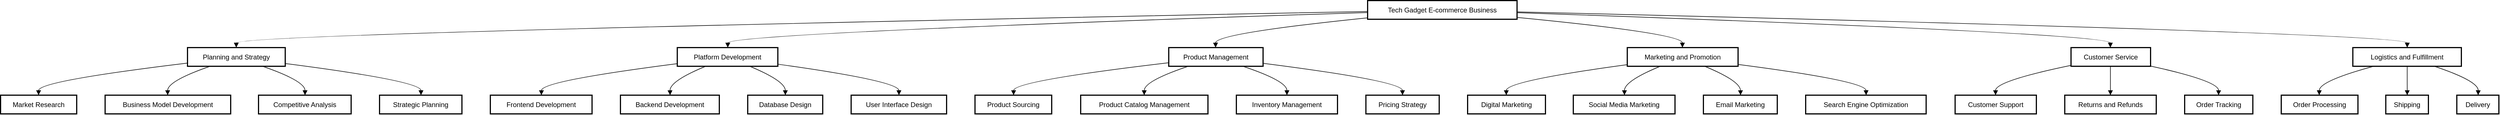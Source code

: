 <mxfile version="24.3.0" type="github">
  <diagram name="Page-1" id="5bFAorU3B1HsvQdMwneg">
    <mxGraphModel dx="3000" dy="1591" grid="1" gridSize="10" guides="1" tooltips="1" connect="1" arrows="1" fold="1" page="1" pageScale="1" pageWidth="850" pageHeight="1100" math="0" shadow="0">
      <root>
        <mxCell id="0" />
        <mxCell id="1" parent="0" />
        <mxCell id="lTbTOIu3qndnvzwhjAEl-1" value="Tech Gadget E-commerce Business" style="whiteSpace=wrap;strokeWidth=2;" vertex="1" parent="1">
          <mxGeometry x="2426" y="20" width="263" height="33" as="geometry" />
        </mxCell>
        <mxCell id="lTbTOIu3qndnvzwhjAEl-2" value="Planning and Strategy" style="whiteSpace=wrap;strokeWidth=2;" vertex="1" parent="1">
          <mxGeometry x="349" y="103" width="172" height="33" as="geometry" />
        </mxCell>
        <mxCell id="lTbTOIu3qndnvzwhjAEl-3" value="Market Research" style="whiteSpace=wrap;strokeWidth=2;" vertex="1" parent="1">
          <mxGeometry x="20" y="187" width="134" height="33" as="geometry" />
        </mxCell>
        <mxCell id="lTbTOIu3qndnvzwhjAEl-4" value="Business Model Development" style="whiteSpace=wrap;strokeWidth=2;" vertex="1" parent="1">
          <mxGeometry x="204" y="187" width="221" height="33" as="geometry" />
        </mxCell>
        <mxCell id="lTbTOIu3qndnvzwhjAEl-5" value="Competitive Analysis" style="whiteSpace=wrap;strokeWidth=2;" vertex="1" parent="1">
          <mxGeometry x="474" y="187" width="163" height="33" as="geometry" />
        </mxCell>
        <mxCell id="lTbTOIu3qndnvzwhjAEl-6" value="Strategic Planning" style="whiteSpace=wrap;strokeWidth=2;" vertex="1" parent="1">
          <mxGeometry x="687" y="187" width="145" height="33" as="geometry" />
        </mxCell>
        <mxCell id="lTbTOIu3qndnvzwhjAEl-7" value="Platform Development" style="whiteSpace=wrap;strokeWidth=2;" vertex="1" parent="1">
          <mxGeometry x="1211" y="103" width="177" height="33" as="geometry" />
        </mxCell>
        <mxCell id="lTbTOIu3qndnvzwhjAEl-8" value="Frontend Development" style="whiteSpace=wrap;strokeWidth=2;" vertex="1" parent="1">
          <mxGeometry x="882" y="187" width="179" height="33" as="geometry" />
        </mxCell>
        <mxCell id="lTbTOIu3qndnvzwhjAEl-9" value="Backend Development" style="whiteSpace=wrap;strokeWidth=2;" vertex="1" parent="1">
          <mxGeometry x="1111" y="187" width="174" height="33" as="geometry" />
        </mxCell>
        <mxCell id="lTbTOIu3qndnvzwhjAEl-10" value="Database Design" style="whiteSpace=wrap;strokeWidth=2;" vertex="1" parent="1">
          <mxGeometry x="1335" y="187" width="132" height="33" as="geometry" />
        </mxCell>
        <mxCell id="lTbTOIu3qndnvzwhjAEl-11" value="User Interface Design" style="whiteSpace=wrap;strokeWidth=2;" vertex="1" parent="1">
          <mxGeometry x="1517" y="187" width="168" height="33" as="geometry" />
        </mxCell>
        <mxCell id="lTbTOIu3qndnvzwhjAEl-12" value="Product Management" style="whiteSpace=wrap;strokeWidth=2;" vertex="1" parent="1">
          <mxGeometry x="2076" y="103" width="166" height="33" as="geometry" />
        </mxCell>
        <mxCell id="lTbTOIu3qndnvzwhjAEl-13" value="Product Sourcing" style="whiteSpace=wrap;strokeWidth=2;" vertex="1" parent="1">
          <mxGeometry x="1735" y="187" width="135" height="33" as="geometry" />
        </mxCell>
        <mxCell id="lTbTOIu3qndnvzwhjAEl-14" value="Product Catalog Management" style="whiteSpace=wrap;strokeWidth=2;" vertex="1" parent="1">
          <mxGeometry x="1921" y="187" width="224" height="33" as="geometry" />
        </mxCell>
        <mxCell id="lTbTOIu3qndnvzwhjAEl-15" value="Inventory Management" style="whiteSpace=wrap;strokeWidth=2;" vertex="1" parent="1">
          <mxGeometry x="2195" y="187" width="178" height="33" as="geometry" />
        </mxCell>
        <mxCell id="lTbTOIu3qndnvzwhjAEl-16" value="Pricing Strategy" style="whiteSpace=wrap;strokeWidth=2;" vertex="1" parent="1">
          <mxGeometry x="2423" y="187" width="129" height="33" as="geometry" />
        </mxCell>
        <mxCell id="lTbTOIu3qndnvzwhjAEl-17" value="Marketing and Promotion" style="whiteSpace=wrap;strokeWidth=2;" vertex="1" parent="1">
          <mxGeometry x="2883" y="103" width="195" height="33" as="geometry" />
        </mxCell>
        <mxCell id="lTbTOIu3qndnvzwhjAEl-18" value="Digital Marketing" style="whiteSpace=wrap;strokeWidth=2;" vertex="1" parent="1">
          <mxGeometry x="2602" y="187" width="137" height="33" as="geometry" />
        </mxCell>
        <mxCell id="lTbTOIu3qndnvzwhjAEl-19" value="Social Media Marketing" style="whiteSpace=wrap;strokeWidth=2;" vertex="1" parent="1">
          <mxGeometry x="2788" y="187" width="179" height="33" as="geometry" />
        </mxCell>
        <mxCell id="lTbTOIu3qndnvzwhjAEl-20" value="Email Marketing" style="whiteSpace=wrap;strokeWidth=2;" vertex="1" parent="1">
          <mxGeometry x="3017" y="187" width="130" height="33" as="geometry" />
        </mxCell>
        <mxCell id="lTbTOIu3qndnvzwhjAEl-21" value="Search Engine Optimization" style="whiteSpace=wrap;strokeWidth=2;" vertex="1" parent="1">
          <mxGeometry x="3197" y="187" width="212" height="33" as="geometry" />
        </mxCell>
        <mxCell id="lTbTOIu3qndnvzwhjAEl-22" value="Customer Service" style="whiteSpace=wrap;strokeWidth=2;" vertex="1" parent="1">
          <mxGeometry x="3664" y="103" width="140" height="33" as="geometry" />
        </mxCell>
        <mxCell id="lTbTOIu3qndnvzwhjAEl-23" value="Customer Support" style="whiteSpace=wrap;strokeWidth=2;" vertex="1" parent="1">
          <mxGeometry x="3460" y="187" width="143" height="33" as="geometry" />
        </mxCell>
        <mxCell id="lTbTOIu3qndnvzwhjAEl-24" value="Returns and Refunds" style="whiteSpace=wrap;strokeWidth=2;" vertex="1" parent="1">
          <mxGeometry x="3653" y="187" width="161" height="33" as="geometry" />
        </mxCell>
        <mxCell id="lTbTOIu3qndnvzwhjAEl-25" value="Order Tracking" style="whiteSpace=wrap;strokeWidth=2;" vertex="1" parent="1">
          <mxGeometry x="3864" y="187" width="120" height="33" as="geometry" />
        </mxCell>
        <mxCell id="lTbTOIu3qndnvzwhjAEl-26" value="Logistics and Fulfillment" style="whiteSpace=wrap;strokeWidth=2;" vertex="1" parent="1">
          <mxGeometry x="4160" y="103" width="191" height="33" as="geometry" />
        </mxCell>
        <mxCell id="lTbTOIu3qndnvzwhjAEl-27" value="Order Processing" style="whiteSpace=wrap;strokeWidth=2;" vertex="1" parent="1">
          <mxGeometry x="4034" y="187" width="135" height="33" as="geometry" />
        </mxCell>
        <mxCell id="lTbTOIu3qndnvzwhjAEl-28" value="Shipping" style="whiteSpace=wrap;strokeWidth=2;" vertex="1" parent="1">
          <mxGeometry x="4218" y="187" width="75" height="33" as="geometry" />
        </mxCell>
        <mxCell id="lTbTOIu3qndnvzwhjAEl-29" value="Delivery" style="whiteSpace=wrap;strokeWidth=2;" vertex="1" parent="1">
          <mxGeometry x="4343" y="187" width="74" height="33" as="geometry" />
        </mxCell>
        <mxCell id="lTbTOIu3qndnvzwhjAEl-30" value="" style="curved=1;startArrow=none;endArrow=block;exitX=0.001;exitY=0.584;entryX=0.499;entryY=0.012;rounded=0;" edge="1" parent="1" source="lTbTOIu3qndnvzwhjAEl-1" target="lTbTOIu3qndnvzwhjAEl-2">
          <mxGeometry relative="1" as="geometry">
            <Array as="points">
              <mxPoint x="435" y="78" />
            </Array>
          </mxGeometry>
        </mxCell>
        <mxCell id="lTbTOIu3qndnvzwhjAEl-31" value="" style="curved=1;startArrow=none;endArrow=block;exitX=-0.001;exitY=0.831;entryX=0.499;entryY=-0.006;rounded=0;" edge="1" parent="1" source="lTbTOIu3qndnvzwhjAEl-2" target="lTbTOIu3qndnvzwhjAEl-3">
          <mxGeometry relative="1" as="geometry">
            <Array as="points">
              <mxPoint x="87" y="162" />
            </Array>
          </mxGeometry>
        </mxCell>
        <mxCell id="lTbTOIu3qndnvzwhjAEl-32" value="" style="curved=1;startArrow=none;endArrow=block;exitX=0.218;exitY=1.024;entryX=0.498;entryY=-0.006;rounded=0;" edge="1" parent="1" source="lTbTOIu3qndnvzwhjAEl-2" target="lTbTOIu3qndnvzwhjAEl-4">
          <mxGeometry relative="1" as="geometry">
            <Array as="points">
              <mxPoint x="314" y="162" />
            </Array>
          </mxGeometry>
        </mxCell>
        <mxCell id="lTbTOIu3qndnvzwhjAEl-33" value="" style="curved=1;startArrow=none;endArrow=block;exitX=0.781;exitY=1.024;entryX=0.502;entryY=-0.006;rounded=0;" edge="1" parent="1" source="lTbTOIu3qndnvzwhjAEl-2" target="lTbTOIu3qndnvzwhjAEl-5">
          <mxGeometry relative="1" as="geometry">
            <Array as="points">
              <mxPoint x="556" y="162" />
            </Array>
          </mxGeometry>
        </mxCell>
        <mxCell id="lTbTOIu3qndnvzwhjAEl-34" value="" style="curved=1;startArrow=none;endArrow=block;exitX=1.0;exitY=0.853;entryX=0.503;entryY=-0.006;rounded=0;" edge="1" parent="1" source="lTbTOIu3qndnvzwhjAEl-2" target="lTbTOIu3qndnvzwhjAEl-6">
          <mxGeometry relative="1" as="geometry">
            <Array as="points">
              <mxPoint x="760" y="162" />
            </Array>
          </mxGeometry>
        </mxCell>
        <mxCell id="lTbTOIu3qndnvzwhjAEl-35" value="" style="curved=1;startArrow=none;endArrow=block;exitX=0.001;exitY=0.638;entryX=0.502;entryY=0.012;rounded=0;" edge="1" parent="1" source="lTbTOIu3qndnvzwhjAEl-1" target="lTbTOIu3qndnvzwhjAEl-7">
          <mxGeometry relative="1" as="geometry">
            <Array as="points">
              <mxPoint x="1300" y="78" />
            </Array>
          </mxGeometry>
        </mxCell>
        <mxCell id="lTbTOIu3qndnvzwhjAEl-36" value="" style="curved=1;startArrow=none;endArrow=block;exitX=0.003;exitY=0.859;entryX=0.502;entryY=-0.006;rounded=0;" edge="1" parent="1" source="lTbTOIu3qndnvzwhjAEl-7" target="lTbTOIu3qndnvzwhjAEl-8">
          <mxGeometry relative="1" as="geometry">
            <Array as="points">
              <mxPoint x="972" y="162" />
            </Array>
          </mxGeometry>
        </mxCell>
        <mxCell id="lTbTOIu3qndnvzwhjAEl-37" value="" style="curved=1;startArrow=none;endArrow=block;exitX=0.272;exitY=1.024;entryX=0.502;entryY=-0.006;rounded=0;" edge="1" parent="1" source="lTbTOIu3qndnvzwhjAEl-7" target="lTbTOIu3qndnvzwhjAEl-9">
          <mxGeometry relative="1" as="geometry">
            <Array as="points">
              <mxPoint x="1198" y="162" />
            </Array>
          </mxGeometry>
        </mxCell>
        <mxCell id="lTbTOIu3qndnvzwhjAEl-38" value="" style="curved=1;startArrow=none;endArrow=block;exitX=0.731;exitY=1.024;entryX=0.502;entryY=-0.006;rounded=0;" edge="1" parent="1" source="lTbTOIu3qndnvzwhjAEl-7" target="lTbTOIu3qndnvzwhjAEl-10">
          <mxGeometry relative="1" as="geometry">
            <Array as="points">
              <mxPoint x="1401" y="162" />
            </Array>
          </mxGeometry>
        </mxCell>
        <mxCell id="lTbTOIu3qndnvzwhjAEl-39" value="" style="curved=1;startArrow=none;endArrow=block;exitX=1.001;exitY=0.889;entryX=0.501;entryY=-0.006;rounded=0;" edge="1" parent="1" source="lTbTOIu3qndnvzwhjAEl-7" target="lTbTOIu3qndnvzwhjAEl-11">
          <mxGeometry relative="1" as="geometry">
            <Array as="points">
              <mxPoint x="1601" y="162" />
            </Array>
          </mxGeometry>
        </mxCell>
        <mxCell id="lTbTOIu3qndnvzwhjAEl-40" value="" style="curved=1;startArrow=none;endArrow=block;exitX=0.001;exitY=0.922;entryX=0.497;entryY=0.012;rounded=0;" edge="1" parent="1" source="lTbTOIu3qndnvzwhjAEl-1" target="lTbTOIu3qndnvzwhjAEl-12">
          <mxGeometry relative="1" as="geometry">
            <Array as="points">
              <mxPoint x="2158" y="78" />
            </Array>
          </mxGeometry>
        </mxCell>
        <mxCell id="lTbTOIu3qndnvzwhjAEl-41" value="" style="curved=1;startArrow=none;endArrow=block;exitX=-0.002;exitY=0.812;entryX=0.503;entryY=-0.006;rounded=0;" edge="1" parent="1" source="lTbTOIu3qndnvzwhjAEl-12" target="lTbTOIu3qndnvzwhjAEl-13">
          <mxGeometry relative="1" as="geometry">
            <Array as="points">
              <mxPoint x="1803" y="162" />
            </Array>
          </mxGeometry>
        </mxCell>
        <mxCell id="lTbTOIu3qndnvzwhjAEl-42" value="" style="curved=1;startArrow=none;endArrow=block;exitX=0.193;exitY=1.024;entryX=0.499;entryY=-0.006;rounded=0;" edge="1" parent="1" source="lTbTOIu3qndnvzwhjAEl-12" target="lTbTOIu3qndnvzwhjAEl-14">
          <mxGeometry relative="1" as="geometry">
            <Array as="points">
              <mxPoint x="2033" y="162" />
            </Array>
          </mxGeometry>
        </mxCell>
        <mxCell id="lTbTOIu3qndnvzwhjAEl-43" value="" style="curved=1;startArrow=none;endArrow=block;exitX=0.8;exitY=1.024;entryX=0.5;entryY=-0.006;rounded=0;" edge="1" parent="1" source="lTbTOIu3qndnvzwhjAEl-12" target="lTbTOIu3qndnvzwhjAEl-15">
          <mxGeometry relative="1" as="geometry">
            <Array as="points">
              <mxPoint x="2284" y="162" />
            </Array>
          </mxGeometry>
        </mxCell>
        <mxCell id="lTbTOIu3qndnvzwhjAEl-44" value="" style="curved=1;startArrow=none;endArrow=block;exitX=0.995;exitY=0.836;entryX=0.5;entryY=-0.006;rounded=0;" edge="1" parent="1" source="lTbTOIu3qndnvzwhjAEl-12" target="lTbTOIu3qndnvzwhjAEl-16">
          <mxGeometry relative="1" as="geometry">
            <Array as="points">
              <mxPoint x="2487" y="162" />
            </Array>
          </mxGeometry>
        </mxCell>
        <mxCell id="lTbTOIu3qndnvzwhjAEl-45" value="" style="curved=1;startArrow=none;endArrow=block;exitX=0.999;exitY=0.899;entryX=0.498;entryY=0.012;rounded=0;" edge="1" parent="1" source="lTbTOIu3qndnvzwhjAEl-1" target="lTbTOIu3qndnvzwhjAEl-17">
          <mxGeometry relative="1" as="geometry">
            <Array as="points">
              <mxPoint x="2980" y="78" />
            </Array>
          </mxGeometry>
        </mxCell>
        <mxCell id="lTbTOIu3qndnvzwhjAEl-46" value="" style="curved=1;startArrow=none;endArrow=block;exitX=-0.002;exitY=0.916;entryX=0.497;entryY=-0.006;rounded=0;" edge="1" parent="1" source="lTbTOIu3qndnvzwhjAEl-17" target="lTbTOIu3qndnvzwhjAEl-18">
          <mxGeometry relative="1" as="geometry">
            <Array as="points">
              <mxPoint x="2670" y="162" />
            </Array>
          </mxGeometry>
        </mxCell>
        <mxCell id="lTbTOIu3qndnvzwhjAEl-47" value="" style="curved=1;startArrow=none;endArrow=block;exitX=0.288;exitY=1.024;entryX=0.503;entryY=-0.006;rounded=0;" edge="1" parent="1" source="lTbTOIu3qndnvzwhjAEl-17" target="lTbTOIu3qndnvzwhjAEl-19">
          <mxGeometry relative="1" as="geometry">
            <Array as="points">
              <mxPoint x="2878" y="162" />
            </Array>
          </mxGeometry>
        </mxCell>
        <mxCell id="lTbTOIu3qndnvzwhjAEl-48" value="" style="curved=1;startArrow=none;endArrow=block;exitX=0.708;exitY=1.024;entryX=0.503;entryY=-0.006;rounded=0;" edge="1" parent="1" source="lTbTOIu3qndnvzwhjAEl-17" target="lTbTOIu3qndnvzwhjAEl-20">
          <mxGeometry relative="1" as="geometry">
            <Array as="points">
              <mxPoint x="3082" y="162" />
            </Array>
          </mxGeometry>
        </mxCell>
        <mxCell id="lTbTOIu3qndnvzwhjAEl-49" value="" style="curved=1;startArrow=none;endArrow=block;exitX=0.998;exitY=0.899;entryX=0.502;entryY=-0.006;rounded=0;" edge="1" parent="1" source="lTbTOIu3qndnvzwhjAEl-17" target="lTbTOIu3qndnvzwhjAEl-21">
          <mxGeometry relative="1" as="geometry">
            <Array as="points">
              <mxPoint x="3303" y="162" />
            </Array>
          </mxGeometry>
        </mxCell>
        <mxCell id="lTbTOIu3qndnvzwhjAEl-50" value="" style="curved=1;startArrow=none;endArrow=block;exitX=0.999;exitY=0.647;entryX=0.495;entryY=0.012;rounded=0;" edge="1" parent="1" source="lTbTOIu3qndnvzwhjAEl-1" target="lTbTOIu3qndnvzwhjAEl-22">
          <mxGeometry relative="1" as="geometry">
            <Array as="points">
              <mxPoint x="3733" y="78" />
            </Array>
          </mxGeometry>
        </mxCell>
        <mxCell id="lTbTOIu3qndnvzwhjAEl-51" value="" style="curved=1;startArrow=none;endArrow=block;exitX=-0.003;exitY=0.955;entryX=0.498;entryY=-0.006;rounded=0;" edge="1" parent="1" source="lTbTOIu3qndnvzwhjAEl-22" target="lTbTOIu3qndnvzwhjAEl-23">
          <mxGeometry relative="1" as="geometry">
            <Array as="points">
              <mxPoint x="3531" y="162" />
            </Array>
          </mxGeometry>
        </mxCell>
        <mxCell id="lTbTOIu3qndnvzwhjAEl-52" value="" style="curved=1;startArrow=none;endArrow=block;exitX=0.495;exitY=1.024;entryX=0.499;entryY=-0.006;rounded=0;" edge="1" parent="1" source="lTbTOIu3qndnvzwhjAEl-22" target="lTbTOIu3qndnvzwhjAEl-24">
          <mxGeometry relative="1" as="geometry">
            <Array as="points" />
          </mxGeometry>
        </mxCell>
        <mxCell id="lTbTOIu3qndnvzwhjAEl-53" value="" style="curved=1;startArrow=none;endArrow=block;exitX=0.993;exitY=0.981;entryX=0.497;entryY=-0.006;rounded=0;" edge="1" parent="1" source="lTbTOIu3qndnvzwhjAEl-22" target="lTbTOIu3qndnvzwhjAEl-25">
          <mxGeometry relative="1" as="geometry">
            <Array as="points">
              <mxPoint x="3924" y="162" />
            </Array>
          </mxGeometry>
        </mxCell>
        <mxCell id="lTbTOIu3qndnvzwhjAEl-54" value="" style="curved=1;startArrow=none;endArrow=block;exitX=0.999;exitY=0.604;entryX=0.501;entryY=0.012;rounded=0;" edge="1" parent="1" source="lTbTOIu3qndnvzwhjAEl-1" target="lTbTOIu3qndnvzwhjAEl-26">
          <mxGeometry relative="1" as="geometry">
            <Array as="points">
              <mxPoint x="4256" y="78" />
            </Array>
          </mxGeometry>
        </mxCell>
        <mxCell id="lTbTOIu3qndnvzwhjAEl-55" value="" style="curved=1;startArrow=none;endArrow=block;exitX=0.177;exitY=1.024;entryX=0.495;entryY=-0.006;rounded=0;" edge="1" parent="1" source="lTbTOIu3qndnvzwhjAEl-26" target="lTbTOIu3qndnvzwhjAEl-27">
          <mxGeometry relative="1" as="geometry">
            <Array as="points">
              <mxPoint x="4101" y="162" />
            </Array>
          </mxGeometry>
        </mxCell>
        <mxCell id="lTbTOIu3qndnvzwhjAEl-56" value="" style="curved=1;startArrow=none;endArrow=block;exitX=0.501;exitY=1.024;entryX=0.503;entryY=-0.006;rounded=0;" edge="1" parent="1" source="lTbTOIu3qndnvzwhjAEl-26" target="lTbTOIu3qndnvzwhjAEl-28">
          <mxGeometry relative="1" as="geometry">
            <Array as="points" />
          </mxGeometry>
        </mxCell>
        <mxCell id="lTbTOIu3qndnvzwhjAEl-57" value="" style="curved=1;startArrow=none;endArrow=block;exitX=0.763;exitY=1.024;entryX=0.507;entryY=-0.006;rounded=0;" edge="1" parent="1" source="lTbTOIu3qndnvzwhjAEl-26" target="lTbTOIu3qndnvzwhjAEl-29">
          <mxGeometry relative="1" as="geometry">
            <Array as="points">
              <mxPoint x="4381" y="162" />
            </Array>
          </mxGeometry>
        </mxCell>
      </root>
    </mxGraphModel>
  </diagram>
</mxfile>

